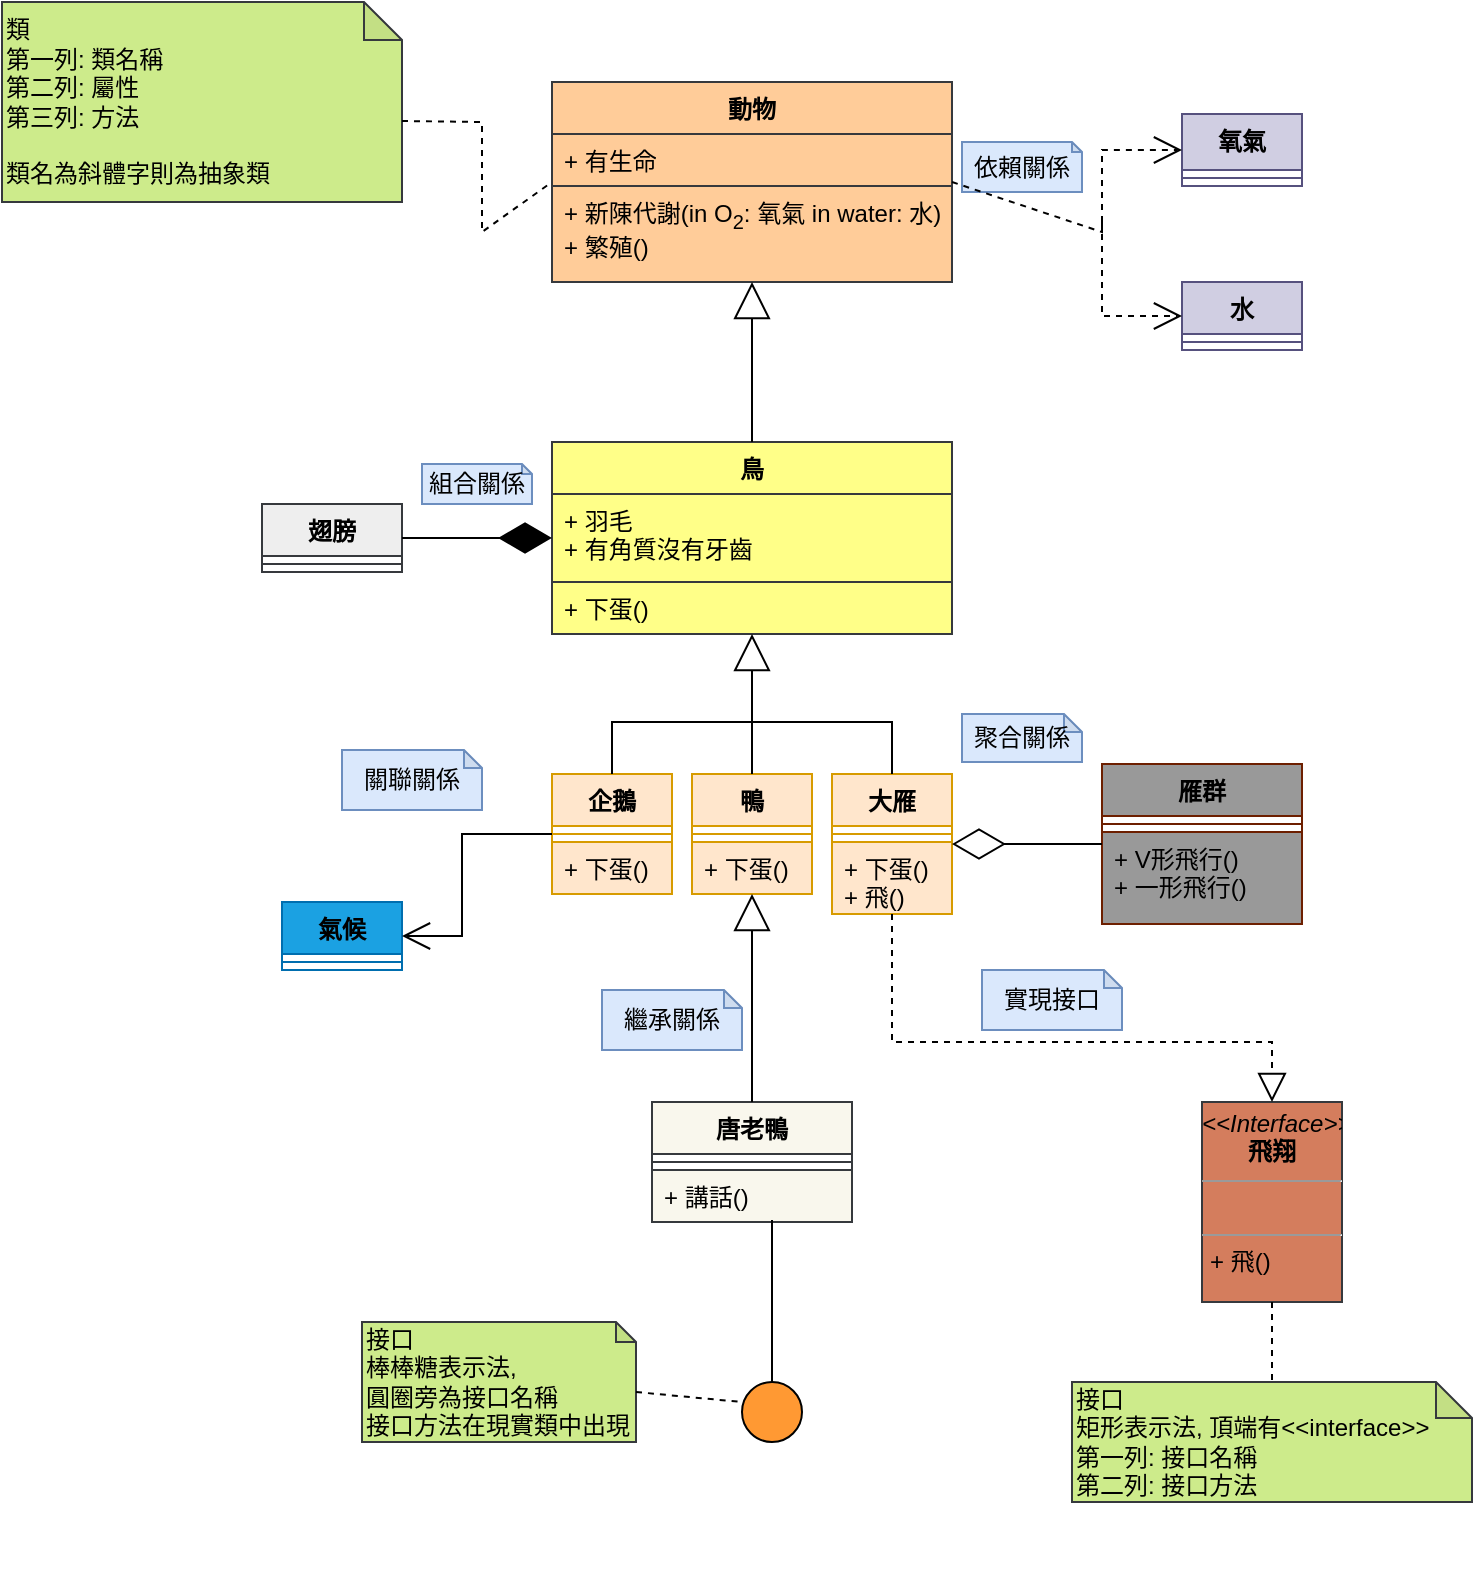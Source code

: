 <mxfile version="22.0.8" type="github">
  <diagram name="第 1 页" id="tRKL3zJDjqEbPzCZBglQ">
    <mxGraphModel dx="2261" dy="1927" grid="1" gridSize="10" guides="1" tooltips="1" connect="1" arrows="1" fold="1" page="1" pageScale="1" pageWidth="827" pageHeight="1169" math="0" shadow="0">
      <root>
        <mxCell id="0" />
        <mxCell id="1" parent="0" />
        <mxCell id="dP7mwo_c5Y8PbHn4qSNO-1" value="類&lt;br&gt;第一列: 類名稱&lt;br&gt;第二列: 屬性&lt;br&gt;第三列: 方法&lt;br&gt;&lt;br&gt;類名為斜體字則為抽象類" style="shape=note;whiteSpace=wrap;html=1;backgroundOutline=1;darkOpacity=0.05;align=left;fillColor=#cdeb8b;strokeColor=#36393d;size=19;" parent="1" vertex="1">
          <mxGeometry x="-20" y="-1000" width="200" height="100" as="geometry" />
        </mxCell>
        <mxCell id="dP7mwo_c5Y8PbHn4qSNO-6" value="動物" style="swimlane;fontStyle=1;align=center;verticalAlign=top;childLayout=stackLayout;horizontal=1;startSize=26;horizontalStack=0;resizeParent=1;resizeParentMax=0;resizeLast=0;collapsible=1;marginBottom=0;whiteSpace=wrap;html=1;fillColor=#ffcc99;strokeColor=#36393d;" parent="1" vertex="1">
          <mxGeometry x="255" y="-960" width="200" height="100" as="geometry" />
        </mxCell>
        <mxCell id="dP7mwo_c5Y8PbHn4qSNO-7" value="+ 有生命" style="text;strokeColor=#36393d;fillColor=#ffcc99;align=left;verticalAlign=top;spacingLeft=4;spacingRight=4;overflow=hidden;rotatable=0;points=[[0,0.5],[1,0.5]];portConstraint=eastwest;whiteSpace=wrap;html=1;" parent="dP7mwo_c5Y8PbHn4qSNO-6" vertex="1">
          <mxGeometry y="26" width="200" height="26" as="geometry" />
        </mxCell>
        <mxCell id="dP7mwo_c5Y8PbHn4qSNO-9" value="+ 新陳代謝(in O&lt;sub&gt;2&lt;/sub&gt;: 氧氣 in water: 水)&lt;br&gt;+ 繁殖()&lt;span style=&quot;border-color: var(--border-color); font-size: 10px;&quot;&gt;&lt;br style=&quot;border-color: var(--border-color);&quot;&gt;&lt;/span&gt;" style="text;strokeColor=#36393d;fillColor=#ffcc99;align=left;verticalAlign=top;spacingLeft=4;spacingRight=4;overflow=hidden;rotatable=0;points=[[0,0.5],[1,0.5]];portConstraint=eastwest;whiteSpace=wrap;html=1;" parent="dP7mwo_c5Y8PbHn4qSNO-6" vertex="1">
          <mxGeometry y="52" width="200" height="48" as="geometry" />
        </mxCell>
        <mxCell id="dP7mwo_c5Y8PbHn4qSNO-16" value="水" style="swimlane;fontStyle=1;align=center;verticalAlign=top;childLayout=stackLayout;horizontal=1;startSize=26;horizontalStack=0;resizeParent=1;resizeParentMax=0;resizeLast=0;collapsible=1;marginBottom=0;whiteSpace=wrap;html=1;fillColor=#d0cee2;strokeColor=#56517e;" parent="1" vertex="1">
          <mxGeometry x="570" y="-860" width="60" height="34" as="geometry" />
        </mxCell>
        <mxCell id="dP7mwo_c5Y8PbHn4qSNO-18" value="" style="line;strokeWidth=1;fillColor=#d0cee2;align=left;verticalAlign=middle;spacingTop=-1;spacingLeft=3;spacingRight=3;rotatable=0;labelPosition=right;points=[];portConstraint=eastwest;strokeColor=#56517e;" parent="dP7mwo_c5Y8PbHn4qSNO-16" vertex="1">
          <mxGeometry y="26" width="60" height="8" as="geometry" />
        </mxCell>
        <mxCell id="dP7mwo_c5Y8PbHn4qSNO-20" value="氧氣" style="swimlane;fontStyle=1;align=center;verticalAlign=top;childLayout=stackLayout;horizontal=1;startSize=28;horizontalStack=0;resizeParent=1;resizeParentMax=0;resizeLast=0;collapsible=1;marginBottom=0;whiteSpace=wrap;html=1;glass=0;rounded=0;shadow=0;swimlaneFillColor=none;fillColor=#d0cee2;strokeColor=#56517e;" parent="1" vertex="1">
          <mxGeometry x="570" y="-944" width="60" height="36" as="geometry" />
        </mxCell>
        <object label=" " placeholders="1" id="dP7mwo_c5Y8PbHn4qSNO-22">
          <mxCell style="line;strokeWidth=1;fillColor=#d0cee2;align=left;verticalAlign=middle;spacingTop=-1;spacingLeft=3;spacingRight=3;rotatable=0;labelPosition=right;points=[];portConstraint=eastwest;strokeColor=#56517e;" parent="dP7mwo_c5Y8PbHn4qSNO-20" vertex="1">
            <mxGeometry y="28" width="60" height="8" as="geometry" />
          </mxCell>
        </object>
        <mxCell id="dP7mwo_c5Y8PbHn4qSNO-25" value="依賴關係" style="shape=note;whiteSpace=wrap;html=1;backgroundOutline=1;darkOpacity=0.05;size=5;fillColor=#dae8fc;strokeColor=#6c8ebf;" parent="1" vertex="1">
          <mxGeometry x="460" y="-930" width="60" height="25" as="geometry" />
        </mxCell>
        <mxCell id="dP7mwo_c5Y8PbHn4qSNO-26" value="鳥" style="swimlane;fontStyle=1;align=center;verticalAlign=top;childLayout=stackLayout;horizontal=1;startSize=26;horizontalStack=0;resizeParent=1;resizeParentMax=0;resizeLast=0;collapsible=1;marginBottom=0;whiteSpace=wrap;html=1;fillColor=#ffff88;strokeColor=#36393d;" parent="1" vertex="1">
          <mxGeometry x="255" y="-780" width="200" height="96" as="geometry" />
        </mxCell>
        <mxCell id="dP7mwo_c5Y8PbHn4qSNO-27" value="+ 羽毛&lt;br&gt;+ 有角質沒有牙齒" style="text;strokeColor=#36393d;fillColor=#ffff88;align=left;verticalAlign=top;spacingLeft=4;spacingRight=4;overflow=hidden;rotatable=0;points=[[0,0.5],[1,0.5]];portConstraint=eastwest;whiteSpace=wrap;html=1;" parent="dP7mwo_c5Y8PbHn4qSNO-26" vertex="1">
          <mxGeometry y="26" width="200" height="44" as="geometry" />
        </mxCell>
        <mxCell id="dP7mwo_c5Y8PbHn4qSNO-28" value="+ 下蛋()" style="text;strokeColor=#36393d;fillColor=#ffff88;align=left;verticalAlign=top;spacingLeft=4;spacingRight=4;overflow=hidden;rotatable=0;points=[[0,0.5],[1,0.5]];portConstraint=eastwest;whiteSpace=wrap;html=1;" parent="dP7mwo_c5Y8PbHn4qSNO-26" vertex="1">
          <mxGeometry y="70" width="200" height="26" as="geometry" />
        </mxCell>
        <mxCell id="dP7mwo_c5Y8PbHn4qSNO-29" value="組合關係" style="shape=note;whiteSpace=wrap;html=1;backgroundOutline=1;darkOpacity=0.05;size=5;fillColor=#dae8fc;strokeColor=#6c8ebf;" parent="1" vertex="1">
          <mxGeometry x="190" y="-769" width="55" height="20" as="geometry" />
        </mxCell>
        <mxCell id="dP7mwo_c5Y8PbHn4qSNO-31" value="翅膀" style="swimlane;fontStyle=1;align=center;verticalAlign=top;childLayout=stackLayout;horizontal=1;startSize=26;horizontalStack=0;resizeParent=1;resizeParentMax=0;resizeLast=0;collapsible=1;marginBottom=0;whiteSpace=wrap;html=1;fillColor=#eeeeee;strokeColor=#36393d;" parent="1" vertex="1">
          <mxGeometry x="110" y="-749" width="70" height="34" as="geometry" />
        </mxCell>
        <mxCell id="dP7mwo_c5Y8PbHn4qSNO-33" value="" style="line;strokeWidth=1;fillColor=#eeeeee;align=left;verticalAlign=middle;spacingTop=-1;spacingLeft=3;spacingRight=3;rotatable=0;labelPosition=right;points=[];portConstraint=eastwest;strokeColor=#36393d;" parent="dP7mwo_c5Y8PbHn4qSNO-31" vertex="1">
          <mxGeometry y="26" width="70" height="8" as="geometry" />
        </mxCell>
        <mxCell id="dP7mwo_c5Y8PbHn4qSNO-52" value="關聯關係" style="shape=note;whiteSpace=wrap;html=1;backgroundOutline=1;darkOpacity=0.05;size=9;fillColor=#dae8fc;strokeColor=#6c8ebf;" parent="1" vertex="1">
          <mxGeometry x="150" y="-626" width="70" height="30" as="geometry" />
        </mxCell>
        <mxCell id="dP7mwo_c5Y8PbHn4qSNO-53" value="氣候" style="swimlane;fontStyle=1;align=center;verticalAlign=top;childLayout=stackLayout;horizontal=1;startSize=26;horizontalStack=0;resizeParent=1;resizeParentMax=0;resizeLast=0;collapsible=1;marginBottom=0;whiteSpace=wrap;html=1;fillColor=#1ba1e2;strokeColor=#006EAF;fontColor=#000000;" parent="1" vertex="1">
          <mxGeometry x="120" y="-550" width="60" height="34" as="geometry" />
        </mxCell>
        <mxCell id="dP7mwo_c5Y8PbHn4qSNO-55" value="" style="line;strokeWidth=1;fillColor=#1ba1e2;align=left;verticalAlign=middle;spacingTop=-1;spacingLeft=3;spacingRight=3;rotatable=0;labelPosition=right;points=[];portConstraint=eastwest;strokeColor=#006EAF;fontColor=#ffffff;" parent="dP7mwo_c5Y8PbHn4qSNO-53" vertex="1">
          <mxGeometry y="26" width="60" height="8" as="geometry" />
        </mxCell>
        <mxCell id="dP7mwo_c5Y8PbHn4qSNO-62" value="企鵝" style="swimlane;fontStyle=1;align=center;verticalAlign=top;childLayout=stackLayout;horizontal=1;startSize=26;horizontalStack=0;resizeParent=1;resizeParentMax=0;resizeLast=0;collapsible=1;marginBottom=0;whiteSpace=wrap;html=1;fillColor=#ffe6cc;strokeColor=#d79b00;" parent="1" vertex="1">
          <mxGeometry x="255" y="-614" width="60" height="60" as="geometry" />
        </mxCell>
        <mxCell id="dP7mwo_c5Y8PbHn4qSNO-64" value="" style="line;strokeWidth=1;fillColor=#ffe6cc;align=left;verticalAlign=middle;spacingTop=-1;spacingLeft=3;spacingRight=3;rotatable=0;labelPosition=right;points=[];portConstraint=eastwest;strokeColor=#d79b00;" parent="dP7mwo_c5Y8PbHn4qSNO-62" vertex="1">
          <mxGeometry y="26" width="60" height="8" as="geometry" />
        </mxCell>
        <mxCell id="dP7mwo_c5Y8PbHn4qSNO-65" value="+ 下蛋()" style="text;strokeColor=#d79b00;fillColor=#ffe6cc;align=left;verticalAlign=top;spacingLeft=4;spacingRight=4;overflow=hidden;rotatable=0;points=[[0,0.5],[1,0.5]];portConstraint=eastwest;whiteSpace=wrap;html=1;" parent="dP7mwo_c5Y8PbHn4qSNO-62" vertex="1">
          <mxGeometry y="34" width="60" height="26" as="geometry" />
        </mxCell>
        <mxCell id="dP7mwo_c5Y8PbHn4qSNO-72" value="鴨" style="swimlane;fontStyle=1;align=center;verticalAlign=top;childLayout=stackLayout;horizontal=1;startSize=26;horizontalStack=0;resizeParent=1;resizeParentMax=0;resizeLast=0;collapsible=1;marginBottom=0;whiteSpace=wrap;html=1;fillColor=#ffe6cc;strokeColor=#d79b00;" parent="1" vertex="1">
          <mxGeometry x="325" y="-614" width="60" height="60" as="geometry" />
        </mxCell>
        <mxCell id="dP7mwo_c5Y8PbHn4qSNO-73" value="" style="line;strokeWidth=1;fillColor=#ffe6cc;align=left;verticalAlign=middle;spacingTop=-1;spacingLeft=3;spacingRight=3;rotatable=0;labelPosition=right;points=[];portConstraint=eastwest;strokeColor=#d79b00;" parent="dP7mwo_c5Y8PbHn4qSNO-72" vertex="1">
          <mxGeometry y="26" width="60" height="8" as="geometry" />
        </mxCell>
        <mxCell id="dP7mwo_c5Y8PbHn4qSNO-74" value="+ 下蛋()" style="text;strokeColor=#d79b00;fillColor=#ffe6cc;align=left;verticalAlign=top;spacingLeft=4;spacingRight=4;overflow=hidden;rotatable=0;points=[[0,0.5],[1,0.5]];portConstraint=eastwest;whiteSpace=wrap;html=1;" parent="dP7mwo_c5Y8PbHn4qSNO-72" vertex="1">
          <mxGeometry y="34" width="60" height="26" as="geometry" />
        </mxCell>
        <mxCell id="dP7mwo_c5Y8PbHn4qSNO-75" value="大雁" style="swimlane;fontStyle=1;align=center;verticalAlign=top;childLayout=stackLayout;horizontal=1;startSize=26;horizontalStack=0;resizeParent=1;resizeParentMax=0;resizeLast=0;collapsible=1;marginBottom=0;whiteSpace=wrap;html=1;fillColor=#ffe6cc;strokeColor=#d79b00;" parent="1" vertex="1">
          <mxGeometry x="395" y="-614" width="60" height="70" as="geometry" />
        </mxCell>
        <mxCell id="dP7mwo_c5Y8PbHn4qSNO-76" value="" style="line;strokeWidth=1;fillColor=#ffe6cc;align=left;verticalAlign=middle;spacingTop=-1;spacingLeft=3;spacingRight=3;rotatable=0;labelPosition=right;points=[];portConstraint=eastwest;strokeColor=#d79b00;" parent="dP7mwo_c5Y8PbHn4qSNO-75" vertex="1">
          <mxGeometry y="26" width="60" height="8" as="geometry" />
        </mxCell>
        <mxCell id="dP7mwo_c5Y8PbHn4qSNO-77" value="+ 下蛋()&lt;br&gt;+ 飛()" style="text;strokeColor=#d79b00;fillColor=#ffe6cc;align=left;verticalAlign=top;spacingLeft=4;spacingRight=4;overflow=hidden;rotatable=0;points=[[0,0.5],[1,0.5]];portConstraint=eastwest;whiteSpace=wrap;html=1;" parent="dP7mwo_c5Y8PbHn4qSNO-75" vertex="1">
          <mxGeometry y="34" width="60" height="36" as="geometry" />
        </mxCell>
        <mxCell id="bzGtG0nwkFqxvTI92fdI-1" value="繼承關係" style="shape=note;whiteSpace=wrap;html=1;backgroundOutline=1;darkOpacity=0.05;size=9;fillColor=#dae8fc;strokeColor=#6c8ebf;" parent="1" vertex="1">
          <mxGeometry x="280" y="-506" width="70" height="30" as="geometry" />
        </mxCell>
        <mxCell id="bzGtG0nwkFqxvTI92fdI-2" value="聚合關係" style="shape=note;whiteSpace=wrap;html=1;backgroundOutline=1;darkOpacity=0.05;size=9;fillColor=#dae8fc;strokeColor=#6c8ebf;" parent="1" vertex="1">
          <mxGeometry x="460" y="-644" width="60" height="24" as="geometry" />
        </mxCell>
        <mxCell id="bzGtG0nwkFqxvTI92fdI-3" value="雁群" style="swimlane;fontStyle=1;align=center;verticalAlign=top;childLayout=stackLayout;horizontal=1;startSize=26;horizontalStack=0;resizeParent=1;resizeParentMax=0;resizeLast=0;collapsible=1;marginBottom=0;whiteSpace=wrap;html=1;fillColor=#999999;fontColor=#000000;strokeColor=#6D1F00;" parent="1" vertex="1">
          <mxGeometry x="530" y="-619" width="100" height="80" as="geometry" />
        </mxCell>
        <mxCell id="bzGtG0nwkFqxvTI92fdI-5" value="" style="line;strokeWidth=1;fillColor=#999999;align=left;verticalAlign=middle;spacingTop=-1;spacingLeft=3;spacingRight=3;rotatable=0;labelPosition=right;points=[];portConstraint=eastwest;strokeColor=#6D1F00;fontColor=#000000;" parent="bzGtG0nwkFqxvTI92fdI-3" vertex="1">
          <mxGeometry y="26" width="100" height="8" as="geometry" />
        </mxCell>
        <mxCell id="bzGtG0nwkFqxvTI92fdI-6" value="+ V形飛行()&lt;br&gt;+ 一形飛行()" style="text;strokeColor=#6D1F00;fillColor=#999999;align=left;verticalAlign=top;spacingLeft=4;spacingRight=4;overflow=hidden;rotatable=0;points=[[0,0.5],[1,0.5]];portConstraint=eastwest;whiteSpace=wrap;html=1;fontColor=#000000;" parent="bzGtG0nwkFqxvTI92fdI-3" vertex="1">
          <mxGeometry y="34" width="100" height="46" as="geometry" />
        </mxCell>
        <mxCell id="bzGtG0nwkFqxvTI92fdI-7" value="唐老鴨" style="swimlane;fontStyle=1;align=center;verticalAlign=top;childLayout=stackLayout;horizontal=1;startSize=26;horizontalStack=0;resizeParent=1;resizeParentMax=0;resizeLast=0;collapsible=1;marginBottom=0;whiteSpace=wrap;html=1;fillColor=#f9f7ed;strokeColor=#36393d;" parent="1" vertex="1">
          <mxGeometry x="305" y="-450" width="100" height="60" as="geometry" />
        </mxCell>
        <mxCell id="bzGtG0nwkFqxvTI92fdI-9" value="" style="line;strokeWidth=1;fillColor=#f9f7ed;align=left;verticalAlign=middle;spacingTop=-1;spacingLeft=3;spacingRight=3;rotatable=0;labelPosition=right;points=[];portConstraint=eastwest;strokeColor=#36393d;" parent="bzGtG0nwkFqxvTI92fdI-7" vertex="1">
          <mxGeometry y="26" width="100" height="8" as="geometry" />
        </mxCell>
        <mxCell id="bzGtG0nwkFqxvTI92fdI-10" value="+ 講話()" style="text;strokeColor=#36393d;fillColor=#f9f7ed;align=left;verticalAlign=top;spacingLeft=4;spacingRight=4;overflow=hidden;rotatable=0;points=[[0,0.5],[1,0.5]];portConstraint=eastwest;whiteSpace=wrap;html=1;" parent="bzGtG0nwkFqxvTI92fdI-7" vertex="1">
          <mxGeometry y="34" width="100" height="26" as="geometry" />
        </mxCell>
        <mxCell id="bzGtG0nwkFqxvTI92fdI-11" value="實現接口" style="shape=note;whiteSpace=wrap;html=1;backgroundOutline=1;darkOpacity=0.05;size=9;fillColor=#dae8fc;strokeColor=#6c8ebf;" parent="1" vertex="1">
          <mxGeometry x="470" y="-516" width="70" height="30" as="geometry" />
        </mxCell>
        <mxCell id="bzGtG0nwkFqxvTI92fdI-15" value="&lt;p style=&quot;margin:0px;margin-top:4px;text-align:center;&quot;&gt;&lt;i&gt;&amp;lt;&amp;lt;Interface&amp;gt;&amp;gt;&lt;/i&gt;&lt;br&gt;&lt;b&gt;飛翔&lt;/b&gt;&lt;/p&gt;&lt;hr size=&quot;1&quot;&gt;&lt;p style=&quot;margin:0px;margin-left:4px;&quot;&gt;&lt;br&gt;&lt;/p&gt;&lt;hr size=&quot;1&quot;&gt;&lt;p style=&quot;margin:0px;margin-left:4px;&quot;&gt;+ 飛()&lt;/p&gt;" style="verticalAlign=top;align=left;overflow=fill;fontSize=12;fontFamily=Helvetica;html=1;whiteSpace=wrap;fillColor=#D47D5D;strokeColor=#36393d;" parent="1" vertex="1">
          <mxGeometry x="580" y="-450" width="70" height="100" as="geometry" />
        </mxCell>
        <mxCell id="bzGtG0nwkFqxvTI92fdI-16" value="接口&lt;br&gt;矩形表示法, 頂端有&amp;lt;&amp;lt;interface&amp;gt;&amp;gt;&lt;br&gt;第一列: 接口名稱&lt;br&gt;第二列: 接口方法" style="shape=note;whiteSpace=wrap;html=1;backgroundOutline=1;darkOpacity=0.05;align=left;size=18;fillColor=#cdeb8b;strokeColor=#36393d;" parent="1" vertex="1">
          <mxGeometry x="515" y="-310" width="200" height="60" as="geometry" />
        </mxCell>
        <mxCell id="bzGtG0nwkFqxvTI92fdI-17" value="接口&lt;br&gt;棒棒糖表示法,&lt;br&gt;圓圈旁為接口名稱&lt;br&gt;接口方法在現實類中出現" style="shape=note;whiteSpace=wrap;html=1;backgroundOutline=1;darkOpacity=0.05;align=left;size=10;fillColor=#cdeb8b;strokeColor=#36393d;" parent="1" vertex="1">
          <mxGeometry x="160" y="-340" width="137" height="60" as="geometry" />
        </mxCell>
        <mxCell id="bzGtG0nwkFqxvTI92fdI-20" value="" style="ellipse;whiteSpace=wrap;html=1;align=center;aspect=fixed;fillColor=none;strokeColor=none;resizable=0;perimeter=centerPerimeter;rotatable=0;allowArrows=0;points=[];outlineConnect=1;" parent="1" vertex="1">
          <mxGeometry x="325" y="-220" width="10" height="10" as="geometry" />
        </mxCell>
        <mxCell id="bzGtG0nwkFqxvTI92fdI-26" value="" style="endArrow=none;dashed=1;html=1;rounded=0;fontFamily=Helvetica;fontSize=12;fontColor=default;exitX=0;exitY=0;exitDx=137;exitDy=35;exitPerimeter=0;" parent="1" source="bzGtG0nwkFqxvTI92fdI-17" edge="1">
          <mxGeometry width="50" height="50" relative="1" as="geometry">
            <mxPoint x="420" y="-290" as="sourcePoint" />
            <mxPoint x="350" y="-300" as="targetPoint" />
          </mxGeometry>
        </mxCell>
        <mxCell id="bzGtG0nwkFqxvTI92fdI-28" value="" style="endArrow=none;dashed=1;html=1;rounded=0;fontFamily=Helvetica;fontSize=12;fontColor=default;exitX=0.5;exitY=1;exitDx=0;exitDy=0;entryX=0.5;entryY=0;entryDx=0;entryDy=0;entryPerimeter=0;" parent="1" source="bzGtG0nwkFqxvTI92fdI-15" target="bzGtG0nwkFqxvTI92fdI-16" edge="1">
          <mxGeometry width="50" height="50" relative="1" as="geometry">
            <mxPoint x="430" y="-390" as="sourcePoint" />
            <mxPoint x="480" y="-440" as="targetPoint" />
          </mxGeometry>
        </mxCell>
        <mxCell id="bzGtG0nwkFqxvTI92fdI-30" value="" style="endArrow=block;endSize=16;endFill=0;html=1;rounded=0;fontFamily=Helvetica;fontSize=12;fontColor=default;entryX=0.5;entryY=1;entryDx=0;entryDy=0;exitX=0.5;exitY=0;exitDx=0;exitDy=0;" parent="1" source="bzGtG0nwkFqxvTI92fdI-7" target="dP7mwo_c5Y8PbHn4qSNO-72" edge="1">
          <mxGeometry width="160" relative="1" as="geometry">
            <mxPoint x="340" y="-210" as="sourcePoint" />
            <mxPoint x="500" y="-210" as="targetPoint" />
          </mxGeometry>
        </mxCell>
        <mxCell id="bzGtG0nwkFqxvTI92fdI-31" value="" style="endArrow=block;endSize=16;endFill=0;html=1;rounded=0;fontFamily=Helvetica;fontSize=12;fontColor=default;entryX=0.5;entryY=1;entryDx=0;entryDy=0;exitX=0.5;exitY=0;exitDx=0;exitDy=0;" parent="1" source="dP7mwo_c5Y8PbHn4qSNO-72" target="dP7mwo_c5Y8PbHn4qSNO-26" edge="1">
          <mxGeometry width="160" relative="1" as="geometry">
            <mxPoint x="470" y="-372" as="sourcePoint" />
            <mxPoint x="472" y="-476" as="targetPoint" />
            <Array as="points" />
          </mxGeometry>
        </mxCell>
        <mxCell id="bzGtG0nwkFqxvTI92fdI-32" value="" style="endArrow=none;html=1;rounded=0;fontFamily=Helvetica;fontSize=12;fontColor=default;exitX=0.5;exitY=0;exitDx=0;exitDy=0;" parent="1" source="dP7mwo_c5Y8PbHn4qSNO-62" edge="1">
          <mxGeometry width="50" height="50" relative="1" as="geometry">
            <mxPoint x="430" y="-530" as="sourcePoint" />
            <mxPoint x="360" y="-640" as="targetPoint" />
            <Array as="points">
              <mxPoint x="285" y="-640" />
            </Array>
          </mxGeometry>
        </mxCell>
        <mxCell id="bzGtG0nwkFqxvTI92fdI-34" value="" style="endArrow=none;html=1;rounded=0;fontFamily=Helvetica;fontSize=12;fontColor=default;exitX=0.5;exitY=0;exitDx=0;exitDy=0;" parent="1" source="dP7mwo_c5Y8PbHn4qSNO-75" edge="1">
          <mxGeometry width="50" height="50" relative="1" as="geometry">
            <mxPoint x="414" y="-620" as="sourcePoint" />
            <mxPoint x="360" y="-640" as="targetPoint" />
            <Array as="points">
              <mxPoint x="425" y="-640" />
            </Array>
          </mxGeometry>
        </mxCell>
        <mxCell id="bzGtG0nwkFqxvTI92fdI-35" value="" style="endArrow=open;endFill=1;endSize=12;html=1;rounded=0;fontFamily=Helvetica;fontSize=12;fontColor=default;exitX=0;exitY=0.5;exitDx=0;exitDy=0;entryX=1;entryY=0.5;entryDx=0;entryDy=0;" parent="1" source="dP7mwo_c5Y8PbHn4qSNO-62" target="dP7mwo_c5Y8PbHn4qSNO-53" edge="1">
          <mxGeometry width="160" relative="1" as="geometry">
            <mxPoint x="240" y="-670" as="sourcePoint" />
            <mxPoint x="400" y="-670" as="targetPoint" />
            <Array as="points">
              <mxPoint x="210" y="-584" />
              <mxPoint x="210" y="-533" />
            </Array>
          </mxGeometry>
        </mxCell>
        <mxCell id="bzGtG0nwkFqxvTI92fdI-36" value="" style="endArrow=diamondThin;endFill=0;endSize=24;html=1;rounded=0;fontFamily=Helvetica;fontSize=12;fontColor=default;exitX=0;exitY=0.5;exitDx=0;exitDy=0;entryX=1;entryY=0.5;entryDx=0;entryDy=0;" parent="1" source="bzGtG0nwkFqxvTI92fdI-3" target="dP7mwo_c5Y8PbHn4qSNO-75" edge="1">
          <mxGeometry width="160" relative="1" as="geometry">
            <mxPoint x="380" y="-600" as="sourcePoint" />
            <mxPoint x="540" y="-600" as="targetPoint" />
          </mxGeometry>
        </mxCell>
        <mxCell id="bzGtG0nwkFqxvTI92fdI-37" value="" style="endArrow=block;dashed=1;endFill=0;endSize=12;html=1;rounded=0;fontFamily=Helvetica;fontSize=12;fontColor=default;exitX=0.5;exitY=1;exitDx=0;exitDy=0;entryX=0.5;entryY=0;entryDx=0;entryDy=0;" parent="1" source="dP7mwo_c5Y8PbHn4qSNO-75" target="bzGtG0nwkFqxvTI92fdI-15" edge="1">
          <mxGeometry width="160" relative="1" as="geometry">
            <mxPoint x="380" y="-460" as="sourcePoint" />
            <mxPoint x="540" y="-460" as="targetPoint" />
            <Array as="points">
              <mxPoint x="425" y="-480" />
              <mxPoint x="615" y="-480" />
            </Array>
          </mxGeometry>
        </mxCell>
        <mxCell id="bzGtG0nwkFqxvTI92fdI-38" value="" style="endArrow=block;endSize=16;endFill=0;html=1;rounded=0;fontFamily=Helvetica;fontSize=12;fontColor=default;exitX=0.5;exitY=0;exitDx=0;exitDy=0;entryX=0.5;entryY=1;entryDx=0;entryDy=0;entryPerimeter=0;" parent="1" source="dP7mwo_c5Y8PbHn4qSNO-26" target="dP7mwo_c5Y8PbHn4qSNO-9" edge="1">
          <mxGeometry width="160" relative="1" as="geometry">
            <mxPoint x="354.66" y="-736" as="sourcePoint" />
            <mxPoint x="420" y="-850" as="targetPoint" />
          </mxGeometry>
        </mxCell>
        <mxCell id="bzGtG0nwkFqxvTI92fdI-39" value="" style="endArrow=diamondThin;endFill=1;endSize=24;html=1;rounded=0;fontFamily=Helvetica;fontSize=12;fontColor=default;exitX=1;exitY=0.5;exitDx=0;exitDy=0;entryX=0;entryY=0.5;entryDx=0;entryDy=0;" parent="1" source="dP7mwo_c5Y8PbHn4qSNO-31" target="dP7mwo_c5Y8PbHn4qSNO-27" edge="1">
          <mxGeometry width="160" relative="1" as="geometry">
            <mxPoint x="240" y="-740" as="sourcePoint" />
            <mxPoint x="400" y="-740" as="targetPoint" />
          </mxGeometry>
        </mxCell>
        <mxCell id="bzGtG0nwkFqxvTI92fdI-41" value="" style="endArrow=none;dashed=1;html=1;rounded=0;fontFamily=Helvetica;fontSize=12;fontColor=default;exitX=0;exitY=0;exitDx=200;exitDy=59.5;exitPerimeter=0;entryX=0;entryY=0.5;entryDx=0;entryDy=0;" parent="1" source="dP7mwo_c5Y8PbHn4qSNO-1" target="dP7mwo_c5Y8PbHn4qSNO-6" edge="1">
          <mxGeometry width="50" height="50" relative="1" as="geometry">
            <mxPoint x="300" y="-850" as="sourcePoint" />
            <mxPoint x="350" y="-900" as="targetPoint" />
            <Array as="points">
              <mxPoint x="220" y="-940" />
              <mxPoint x="220" y="-885" />
            </Array>
          </mxGeometry>
        </mxCell>
        <mxCell id="bzGtG0nwkFqxvTI92fdI-42" value="" style="endArrow=open;endSize=12;dashed=1;html=1;rounded=0;fontFamily=Helvetica;fontSize=12;fontColor=default;exitX=1;exitY=0.5;exitDx=0;exitDy=0;entryX=0;entryY=0.5;entryDx=0;entryDy=0;" parent="1" source="dP7mwo_c5Y8PbHn4qSNO-6" target="dP7mwo_c5Y8PbHn4qSNO-20" edge="1">
          <mxGeometry width="160" relative="1" as="geometry">
            <mxPoint x="460" y="-896" as="sourcePoint" />
            <mxPoint x="620" y="-896" as="targetPoint" />
            <Array as="points">
              <mxPoint x="530" y="-885" />
              <mxPoint x="530" y="-926" />
            </Array>
          </mxGeometry>
        </mxCell>
        <mxCell id="bzGtG0nwkFqxvTI92fdI-44" value="" style="endArrow=open;endSize=12;dashed=1;html=1;rounded=0;fontFamily=Helvetica;fontSize=12;fontColor=default;entryX=0;entryY=0.5;entryDx=0;entryDy=0;" parent="1" target="dP7mwo_c5Y8PbHn4qSNO-16" edge="1">
          <mxGeometry width="160" relative="1" as="geometry">
            <mxPoint x="530" y="-890" as="sourcePoint" />
            <mxPoint x="580" y="-800" as="targetPoint" />
            <Array as="points">
              <mxPoint x="530" y="-843" />
            </Array>
          </mxGeometry>
        </mxCell>
        <mxCell id="V1Ax1UjLrjM77mNoJkFB-4" value="" style="ellipse;fillColor=#FF9933;" vertex="1" parent="1">
          <mxGeometry x="350" y="-310" width="30" height="30" as="geometry" />
        </mxCell>
        <mxCell id="V1Ax1UjLrjM77mNoJkFB-6" value="" style="endArrow=none;startArrow=none;endFill=0;startFill=0;endSize=8;html=1;verticalAlign=bottom;labelBackgroundColor=none;strokeWidth=1;rounded=0;entryX=0.5;entryY=0;entryDx=0;entryDy=0;exitX=0.6;exitY=0.962;exitDx=0;exitDy=0;exitPerimeter=0;" edge="1" parent="1" source="bzGtG0nwkFqxvTI92fdI-10" target="V1Ax1UjLrjM77mNoJkFB-4">
          <mxGeometry width="160" relative="1" as="geometry">
            <mxPoint x="330" y="-370" as="sourcePoint" />
            <mxPoint x="455" y="-360" as="targetPoint" />
          </mxGeometry>
        </mxCell>
      </root>
    </mxGraphModel>
  </diagram>
</mxfile>
